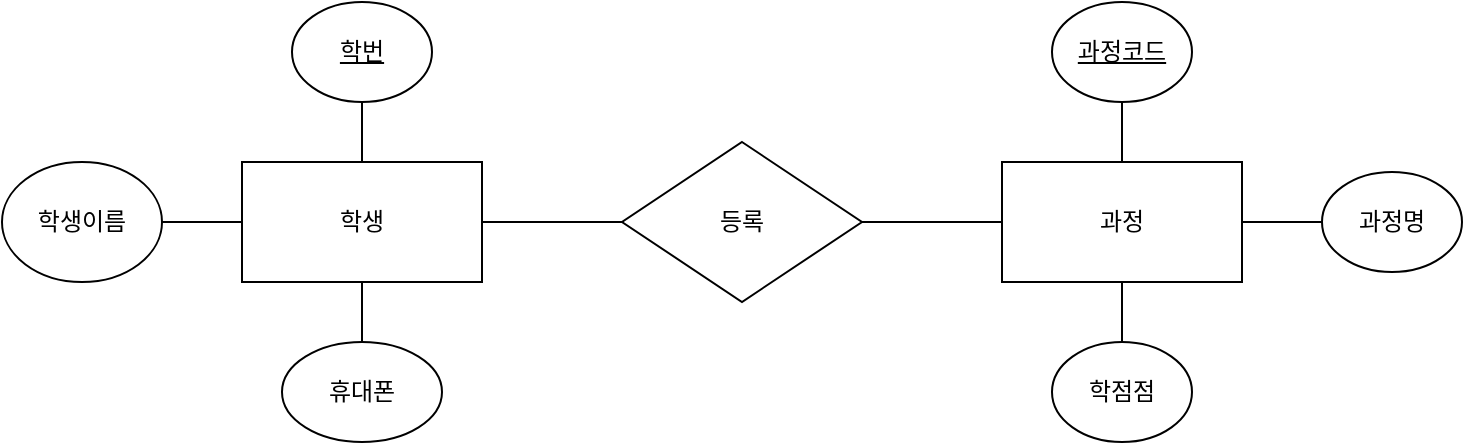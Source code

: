 <mxfile version="24.2.5" type="device">
  <diagram name="페이지-1" id="ij2UINEyuPjC85dfqhO4">
    <mxGraphModel dx="792" dy="827" grid="1" gridSize="10" guides="1" tooltips="1" connect="1" arrows="1" fold="1" page="1" pageScale="1" pageWidth="1169" pageHeight="827" math="0" shadow="0">
      <root>
        <mxCell id="0" />
        <mxCell id="1" parent="0" />
        <mxCell id="iRFj2_RXt6cWEWzTzxnV-1" value="학생" style="rounded=0;whiteSpace=wrap;html=1;" vertex="1" parent="1">
          <mxGeometry x="270" y="250" width="120" height="60" as="geometry" />
        </mxCell>
        <mxCell id="iRFj2_RXt6cWEWzTzxnV-2" value="과정" style="rounded=0;whiteSpace=wrap;html=1;" vertex="1" parent="1">
          <mxGeometry x="650" y="250" width="120" height="60" as="geometry" />
        </mxCell>
        <mxCell id="iRFj2_RXt6cWEWzTzxnV-4" value="" style="edgeStyle=orthogonalEdgeStyle;rounded=0;orthogonalLoop=1;jettySize=auto;html=1;endArrow=none;endFill=0;" edge="1" parent="1" source="iRFj2_RXt6cWEWzTzxnV-3" target="iRFj2_RXt6cWEWzTzxnV-1">
          <mxGeometry relative="1" as="geometry" />
        </mxCell>
        <mxCell id="iRFj2_RXt6cWEWzTzxnV-5" value="" style="edgeStyle=orthogonalEdgeStyle;rounded=0;orthogonalLoop=1;jettySize=auto;html=1;endArrow=none;endFill=0;" edge="1" parent="1" source="iRFj2_RXt6cWEWzTzxnV-3" target="iRFj2_RXt6cWEWzTzxnV-2">
          <mxGeometry relative="1" as="geometry" />
        </mxCell>
        <mxCell id="iRFj2_RXt6cWEWzTzxnV-3" value="등록" style="rhombus;whiteSpace=wrap;html=1;" vertex="1" parent="1">
          <mxGeometry x="460" y="240" width="120" height="80" as="geometry" />
        </mxCell>
        <mxCell id="iRFj2_RXt6cWEWzTzxnV-10" value="" style="edgeStyle=orthogonalEdgeStyle;rounded=0;orthogonalLoop=1;jettySize=auto;html=1;endArrow=none;endFill=0;" edge="1" parent="1" source="iRFj2_RXt6cWEWzTzxnV-6" target="iRFj2_RXt6cWEWzTzxnV-1">
          <mxGeometry relative="1" as="geometry" />
        </mxCell>
        <mxCell id="iRFj2_RXt6cWEWzTzxnV-6" value="&lt;u&gt;학번&lt;/u&gt;" style="ellipse;whiteSpace=wrap;html=1;" vertex="1" parent="1">
          <mxGeometry x="295" y="170" width="70" height="50" as="geometry" />
        </mxCell>
        <mxCell id="iRFj2_RXt6cWEWzTzxnV-11" value="" style="edgeStyle=orthogonalEdgeStyle;rounded=0;orthogonalLoop=1;jettySize=auto;html=1;endArrow=none;endFill=0;" edge="1" parent="1" source="iRFj2_RXt6cWEWzTzxnV-7" target="iRFj2_RXt6cWEWzTzxnV-1">
          <mxGeometry relative="1" as="geometry" />
        </mxCell>
        <mxCell id="iRFj2_RXt6cWEWzTzxnV-7" value="휴대폰" style="ellipse;whiteSpace=wrap;html=1;" vertex="1" parent="1">
          <mxGeometry x="290" y="340" width="80" height="50" as="geometry" />
        </mxCell>
        <mxCell id="iRFj2_RXt6cWEWzTzxnV-9" value="" style="edgeStyle=orthogonalEdgeStyle;rounded=0;orthogonalLoop=1;jettySize=auto;html=1;endArrow=none;endFill=0;" edge="1" parent="1" source="iRFj2_RXt6cWEWzTzxnV-8" target="iRFj2_RXt6cWEWzTzxnV-1">
          <mxGeometry relative="1" as="geometry" />
        </mxCell>
        <mxCell id="iRFj2_RXt6cWEWzTzxnV-8" value="학생이름" style="ellipse;whiteSpace=wrap;html=1;" vertex="1" parent="1">
          <mxGeometry x="150" y="250" width="80" height="60" as="geometry" />
        </mxCell>
        <mxCell id="iRFj2_RXt6cWEWzTzxnV-13" value="" style="edgeStyle=orthogonalEdgeStyle;rounded=0;orthogonalLoop=1;jettySize=auto;html=1;endArrow=none;endFill=0;" edge="1" parent="1" source="iRFj2_RXt6cWEWzTzxnV-12" target="iRFj2_RXt6cWEWzTzxnV-2">
          <mxGeometry relative="1" as="geometry" />
        </mxCell>
        <mxCell id="iRFj2_RXt6cWEWzTzxnV-12" value="&lt;u&gt;과정코드&lt;/u&gt;" style="ellipse;whiteSpace=wrap;html=1;" vertex="1" parent="1">
          <mxGeometry x="675" y="170" width="70" height="50" as="geometry" />
        </mxCell>
        <mxCell id="iRFj2_RXt6cWEWzTzxnV-17" value="" style="edgeStyle=orthogonalEdgeStyle;rounded=0;orthogonalLoop=1;jettySize=auto;html=1;endArrow=none;endFill=0;" edge="1" parent="1" source="iRFj2_RXt6cWEWzTzxnV-14" target="iRFj2_RXt6cWEWzTzxnV-2">
          <mxGeometry relative="1" as="geometry" />
        </mxCell>
        <mxCell id="iRFj2_RXt6cWEWzTzxnV-14" value="과정명" style="ellipse;whiteSpace=wrap;html=1;" vertex="1" parent="1">
          <mxGeometry x="810" y="255" width="70" height="50" as="geometry" />
        </mxCell>
        <mxCell id="iRFj2_RXt6cWEWzTzxnV-16" value="" style="edgeStyle=orthogonalEdgeStyle;rounded=0;orthogonalLoop=1;jettySize=auto;html=1;endArrow=none;endFill=0;" edge="1" parent="1" source="iRFj2_RXt6cWEWzTzxnV-15" target="iRFj2_RXt6cWEWzTzxnV-2">
          <mxGeometry relative="1" as="geometry" />
        </mxCell>
        <mxCell id="iRFj2_RXt6cWEWzTzxnV-15" value="학점점" style="ellipse;whiteSpace=wrap;html=1;" vertex="1" parent="1">
          <mxGeometry x="675" y="340" width="70" height="50" as="geometry" />
        </mxCell>
      </root>
    </mxGraphModel>
  </diagram>
</mxfile>
